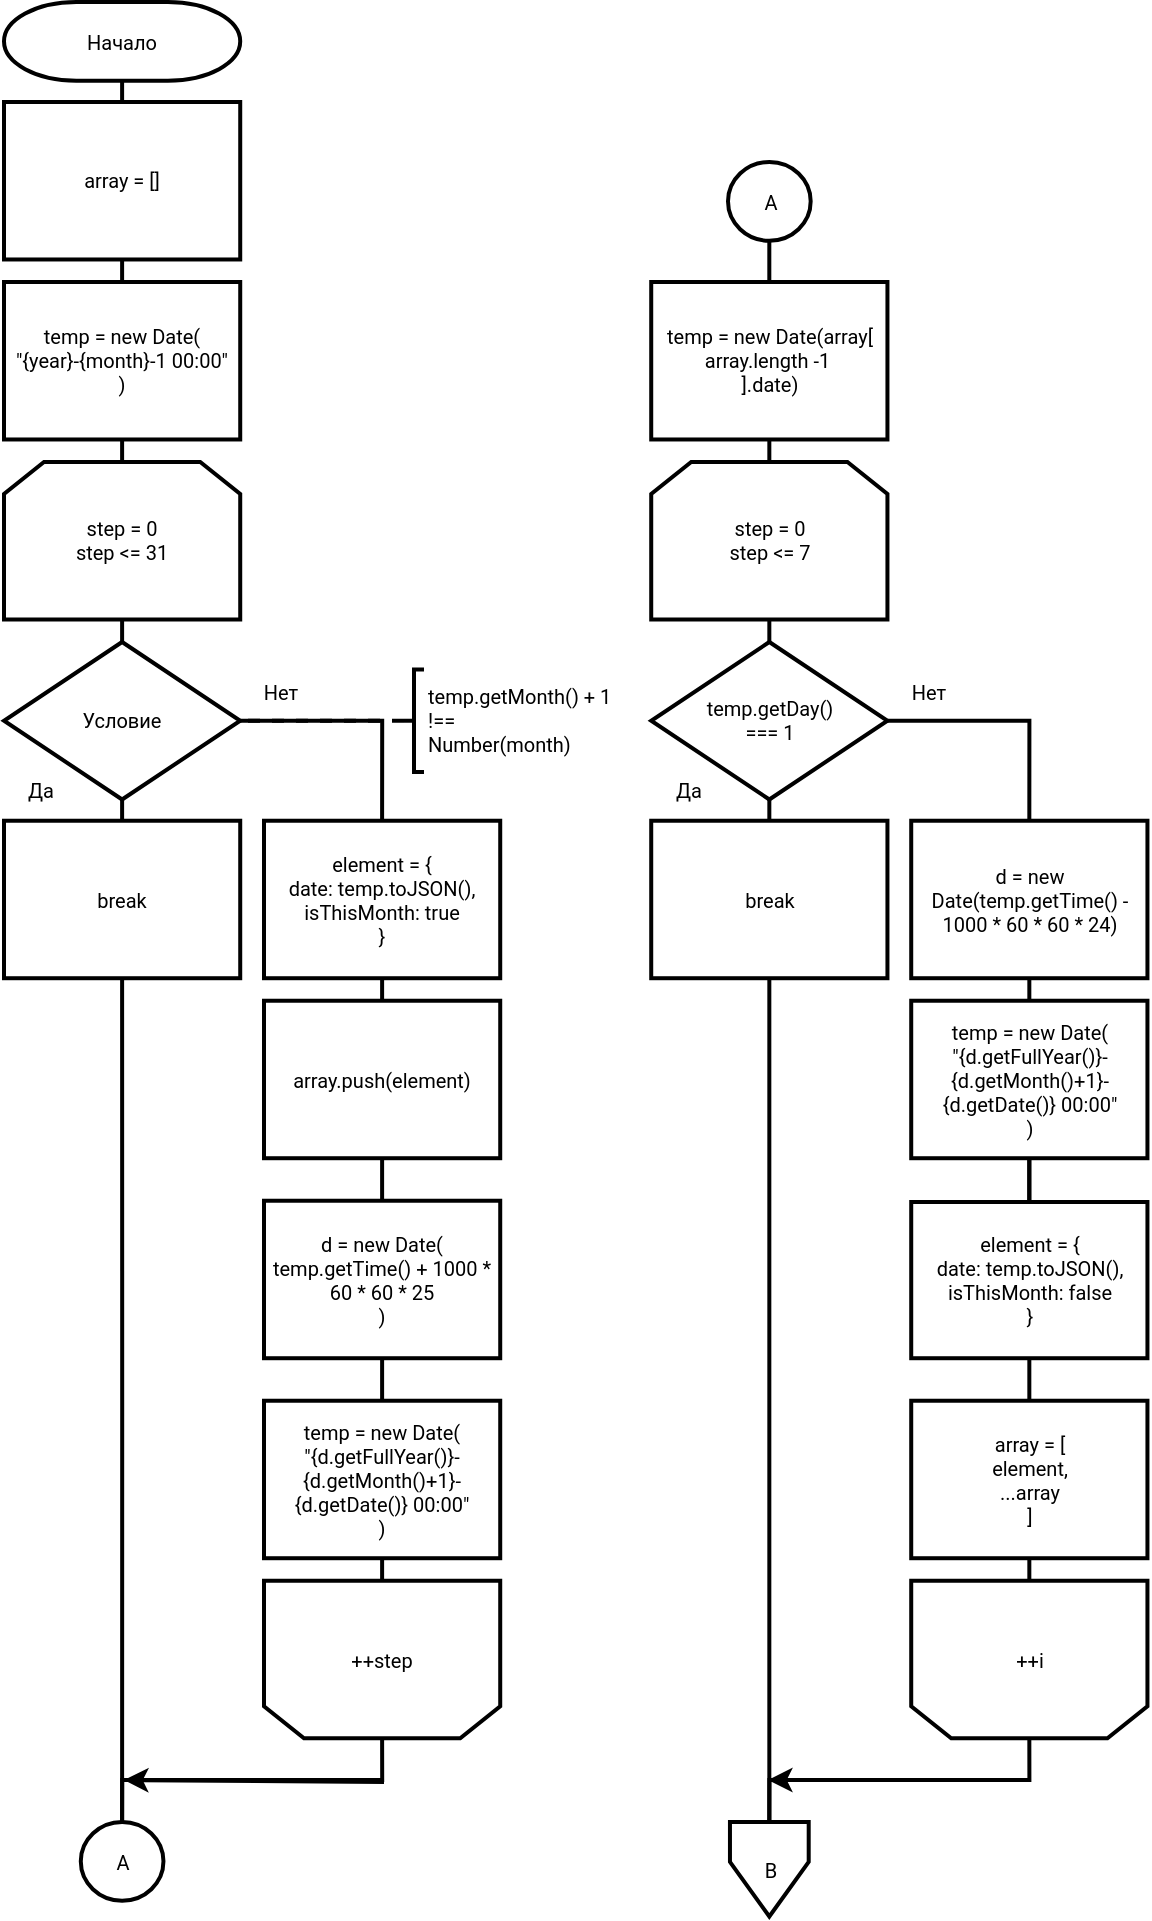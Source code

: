 <mxfile version="20.2.3" type="device" pages="2"><diagram id="m8sZ9OQDWwTUy2sR0aDt" name="Page-1"><mxGraphModel dx="813" dy="494" grid="1" gridSize="10" guides="1" tooltips="1" connect="1" arrows="1" fold="1" page="1" pageScale="1" pageWidth="827" pageHeight="1169" math="0" shadow="0"><root><mxCell id="0"/><mxCell id="1" parent="0"/><mxCell id="YxXYcG0FwMwoX2wsaNSq-13" style="edgeStyle=orthogonalEdgeStyle;rounded=0;orthogonalLoop=1;jettySize=auto;html=1;exitX=0.5;exitY=1;exitDx=0;exitDy=0;exitPerimeter=0;entryX=0.5;entryY=0;entryDx=0;entryDy=0;endArrow=none;endFill=0;strokeWidth=2;fontFamily=Roboto;fontSource=https%3A%2F%2Ffonts.googleapis.com%2Fcss%3Ffamily%3DRoboto;fontSize=10;" edge="1" parent="1" source="YxXYcG0FwMwoX2wsaNSq-1" target="YxXYcG0FwMwoX2wsaNSq-2"><mxGeometry relative="1" as="geometry"/></mxCell><mxCell id="YxXYcG0FwMwoX2wsaNSq-1" value="Начало" style="strokeWidth=2;html=1;shape=mxgraph.flowchart.terminator;whiteSpace=wrap;fontFamily=Roboto;fontSource=https%3A%2F%2Ffonts.googleapis.com%2Fcss%3Ffamily%3DRoboto;fontSize=10;" vertex="1" parent="1"><mxGeometry x="40" y="40" width="118.11" height="39.37" as="geometry"/></mxCell><mxCell id="YxXYcG0FwMwoX2wsaNSq-14" style="edgeStyle=orthogonalEdgeStyle;rounded=0;orthogonalLoop=1;jettySize=auto;html=1;exitX=0.5;exitY=1;exitDx=0;exitDy=0;entryX=0.5;entryY=0;entryDx=0;entryDy=0;endArrow=none;endFill=0;strokeWidth=2;fontFamily=Roboto;fontSource=https%3A%2F%2Ffonts.googleapis.com%2Fcss%3Ffamily%3DRoboto;fontSize=10;" edge="1" parent="1" source="YxXYcG0FwMwoX2wsaNSq-2" target="YxXYcG0FwMwoX2wsaNSq-3"><mxGeometry relative="1" as="geometry"/></mxCell><mxCell id="YxXYcG0FwMwoX2wsaNSq-2" value="array = []" style="rounded=0;whiteSpace=wrap;html=1;absoluteArcSize=1;arcSize=14;strokeWidth=2;fontFamily=Roboto;fontSource=https%3A%2F%2Ffonts.googleapis.com%2Fcss%3Ffamily%3DRoboto;fontSize=10;" vertex="1" parent="1"><mxGeometry x="40" y="90" width="118.11" height="78.74" as="geometry"/></mxCell><mxCell id="YxXYcG0FwMwoX2wsaNSq-15" style="edgeStyle=orthogonalEdgeStyle;rounded=0;orthogonalLoop=1;jettySize=auto;html=1;exitX=0.5;exitY=1;exitDx=0;exitDy=0;entryX=0.5;entryY=0;entryDx=0;entryDy=0;endArrow=none;endFill=0;strokeWidth=2;fontFamily=Roboto;fontSource=https%3A%2F%2Ffonts.googleapis.com%2Fcss%3Ffamily%3DRoboto;fontSize=10;" edge="1" parent="1" source="YxXYcG0FwMwoX2wsaNSq-3" target="YxXYcG0FwMwoX2wsaNSq-4"><mxGeometry relative="1" as="geometry"/></mxCell><mxCell id="YxXYcG0FwMwoX2wsaNSq-3" value="temp = new Date(&lt;br style=&quot;font-size: 10px;&quot;&gt;&quot;{year}-{month}-1 00:00&quot;&lt;br style=&quot;font-size: 10px;&quot;&gt;)" style="rounded=0;whiteSpace=wrap;html=1;absoluteArcSize=1;arcSize=14;strokeWidth=2;fontFamily=Roboto;fontSource=https%3A%2F%2Ffonts.googleapis.com%2Fcss%3Ffamily%3DRoboto;fontSize=10;" vertex="1" parent="1"><mxGeometry x="40" y="180" width="118.11" height="78.74" as="geometry"/></mxCell><mxCell id="YxXYcG0FwMwoX2wsaNSq-16" style="edgeStyle=orthogonalEdgeStyle;rounded=0;orthogonalLoop=1;jettySize=auto;html=1;exitX=0.5;exitY=1;exitDx=0;exitDy=0;entryX=0.5;entryY=0;entryDx=0;entryDy=0;entryPerimeter=0;endArrow=none;endFill=0;strokeWidth=2;fontFamily=Roboto;fontSource=https%3A%2F%2Ffonts.googleapis.com%2Fcss%3Ffamily%3DRoboto;fontSize=10;" edge="1" parent="1" source="YxXYcG0FwMwoX2wsaNSq-4" target="YxXYcG0FwMwoX2wsaNSq-6"><mxGeometry relative="1" as="geometry"/></mxCell><mxCell id="YxXYcG0FwMwoX2wsaNSq-4" value="step = 0&lt;br style=&quot;font-size: 10px;&quot;&gt;step &amp;lt;= 31" style="shape=loopLimit;whiteSpace=wrap;html=1;rounded=0;fontFamily=Roboto;fontSource=https%3A%2F%2Ffonts.googleapis.com%2Fcss%3Ffamily%3DRoboto;strokeWidth=2;fontSize=10;" vertex="1" parent="1"><mxGeometry x="40" y="270" width="118.11" height="78.74" as="geometry"/></mxCell><mxCell id="YxXYcG0FwMwoX2wsaNSq-31" style="edgeStyle=orthogonalEdgeStyle;rounded=0;orthogonalLoop=1;jettySize=auto;html=1;exitX=0.5;exitY=1;exitDx=0;exitDy=0;entryX=0.5;entryY=0;entryDx=0;entryDy=0;entryPerimeter=0;endArrow=none;endFill=0;strokeWidth=2;fontFamily=Roboto;fontSource=https%3A%2F%2Ffonts.googleapis.com%2Fcss%3Ffamily%3DRoboto;fontSize=10;" edge="1" parent="1" source="YxXYcG0FwMwoX2wsaNSq-5" target="YxXYcG0FwMwoX2wsaNSq-23"><mxGeometry relative="1" as="geometry"/></mxCell><mxCell id="YxXYcG0FwMwoX2wsaNSq-5" value="++step" style="shape=loopLimit;whiteSpace=wrap;html=1;rounded=0;fontFamily=Roboto;fontSource=https%3A%2F%2Ffonts.googleapis.com%2Fcss%3Ffamily%3DRoboto;strokeWidth=2;flipV=1;fontSize=10;" vertex="1" parent="1"><mxGeometry x="170" y="829.37" width="118.11" height="78.74" as="geometry"/></mxCell><mxCell id="YxXYcG0FwMwoX2wsaNSq-17" style="edgeStyle=orthogonalEdgeStyle;rounded=0;orthogonalLoop=1;jettySize=auto;html=1;exitX=0.5;exitY=1;exitDx=0;exitDy=0;exitPerimeter=0;entryX=0.5;entryY=0;entryDx=0;entryDy=0;endArrow=none;endFill=0;strokeWidth=2;fontFamily=Roboto;fontSource=https%3A%2F%2Ffonts.googleapis.com%2Fcss%3Ffamily%3DRoboto;fontSize=10;" edge="1" parent="1" source="YxXYcG0FwMwoX2wsaNSq-6" target="YxXYcG0FwMwoX2wsaNSq-8"><mxGeometry relative="1" as="geometry"/></mxCell><mxCell id="YxXYcG0FwMwoX2wsaNSq-28" style="edgeStyle=orthogonalEdgeStyle;rounded=0;orthogonalLoop=1;jettySize=auto;html=1;exitX=1;exitY=0.5;exitDx=0;exitDy=0;exitPerimeter=0;entryX=0.5;entryY=0;entryDx=0;entryDy=0;endArrow=none;endFill=0;strokeWidth=2;fontFamily=Roboto;fontSource=https%3A%2F%2Ffonts.googleapis.com%2Fcss%3Ffamily%3DRoboto;fontSize=10;" edge="1" parent="1" source="YxXYcG0FwMwoX2wsaNSq-6" target="YxXYcG0FwMwoX2wsaNSq-9"><mxGeometry relative="1" as="geometry"/></mxCell><mxCell id="YxXYcG0FwMwoX2wsaNSq-6" value="Условие" style="strokeWidth=2;html=1;shape=mxgraph.flowchart.decision;whiteSpace=wrap;fontFamily=Roboto;fontSource=https%3A%2F%2Ffonts.googleapis.com%2Fcss%3Ffamily%3DRoboto;fontSize=10;" vertex="1" parent="1"><mxGeometry x="40" y="360" width="118.11" height="78.74" as="geometry"/></mxCell><mxCell id="YxXYcG0FwMwoX2wsaNSq-32" style="edgeStyle=orthogonalEdgeStyle;rounded=0;orthogonalLoop=1;jettySize=auto;html=1;exitX=0;exitY=0.5;exitDx=0;exitDy=0;exitPerimeter=0;entryX=1;entryY=0.5;entryDx=0;entryDy=0;entryPerimeter=0;endArrow=none;endFill=0;strokeWidth=2;dashed=1;fontFamily=Roboto;fontSource=https%3A%2F%2Ffonts.googleapis.com%2Fcss%3Ffamily%3DRoboto;fontSize=10;" edge="1" parent="1" source="YxXYcG0FwMwoX2wsaNSq-7" target="YxXYcG0FwMwoX2wsaNSq-6"><mxGeometry relative="1" as="geometry"/></mxCell><mxCell id="YxXYcG0FwMwoX2wsaNSq-7" value="temp.getMonth() + 1&lt;br style=&quot;font-size: 10px;&quot;&gt;!==&lt;br style=&quot;font-size: 10px;&quot;&gt;Number(month)" style="strokeWidth=2;html=1;shape=mxgraph.flowchart.annotation_2;align=left;labelPosition=right;pointerEvents=1;fontFamily=Roboto;fontSource=https%3A%2F%2Ffonts.googleapis.com%2Fcss%3Ffamily%3DRoboto;fontSize=10;" vertex="1" parent="1"><mxGeometry x="240" y="373.74" width="10" height="51.26" as="geometry"/></mxCell><mxCell id="YxXYcG0FwMwoX2wsaNSq-29" style="edgeStyle=orthogonalEdgeStyle;rounded=0;orthogonalLoop=1;jettySize=auto;html=1;exitX=0.5;exitY=1;exitDx=0;exitDy=0;entryX=0.5;entryY=0;entryDx=0;entryDy=0;entryPerimeter=0;endArrow=none;endFill=0;strokeWidth=2;fontFamily=Roboto;fontSource=https%3A%2F%2Ffonts.googleapis.com%2Fcss%3Ffamily%3DRoboto;fontSize=10;" edge="1" parent="1" source="YxXYcG0FwMwoX2wsaNSq-8" target="YxXYcG0FwMwoX2wsaNSq-23"><mxGeometry relative="1" as="geometry"/></mxCell><mxCell id="YxXYcG0FwMwoX2wsaNSq-8" value="break" style="rounded=0;whiteSpace=wrap;html=1;absoluteArcSize=1;arcSize=14;strokeWidth=2;fontFamily=Roboto;fontSource=https%3A%2F%2Ffonts.googleapis.com%2Fcss%3Ffamily%3DRoboto;fontSize=10;" vertex="1" parent="1"><mxGeometry x="40" y="449.37" width="118.11" height="78.74" as="geometry"/></mxCell><mxCell id="YxXYcG0FwMwoX2wsaNSq-19" style="edgeStyle=orthogonalEdgeStyle;rounded=0;orthogonalLoop=1;jettySize=auto;html=1;exitX=0.5;exitY=1;exitDx=0;exitDy=0;entryX=0.5;entryY=0;entryDx=0;entryDy=0;endArrow=none;endFill=0;strokeWidth=2;fontFamily=Roboto;fontSource=https%3A%2F%2Ffonts.googleapis.com%2Fcss%3Ffamily%3DRoboto;fontSize=10;" edge="1" parent="1" source="YxXYcG0FwMwoX2wsaNSq-9" target="YxXYcG0FwMwoX2wsaNSq-10"><mxGeometry relative="1" as="geometry"/></mxCell><mxCell id="YxXYcG0FwMwoX2wsaNSq-9" value="element = {&lt;br style=&quot;font-size: 10px;&quot;&gt;date: temp.toJSON(),&lt;br style=&quot;font-size: 10px;&quot;&gt;isThisMonth: true&lt;br style=&quot;font-size: 10px;&quot;&gt;}" style="rounded=0;whiteSpace=wrap;html=1;absoluteArcSize=1;arcSize=14;strokeWidth=2;fontFamily=Roboto;fontSource=https%3A%2F%2Ffonts.googleapis.com%2Fcss%3Ffamily%3DRoboto;fontSize=10;" vertex="1" parent="1"><mxGeometry x="170" y="449.37" width="118.11" height="78.74" as="geometry"/></mxCell><mxCell id="YxXYcG0FwMwoX2wsaNSq-20" style="edgeStyle=orthogonalEdgeStyle;rounded=0;orthogonalLoop=1;jettySize=auto;html=1;exitX=0.5;exitY=1;exitDx=0;exitDy=0;entryX=0.5;entryY=0;entryDx=0;entryDy=0;endArrow=none;endFill=0;strokeWidth=2;fontFamily=Roboto;fontSource=https%3A%2F%2Ffonts.googleapis.com%2Fcss%3Ffamily%3DRoboto;fontSize=10;" edge="1" parent="1" source="YxXYcG0FwMwoX2wsaNSq-10" target="YxXYcG0FwMwoX2wsaNSq-11"><mxGeometry relative="1" as="geometry"/></mxCell><mxCell id="YxXYcG0FwMwoX2wsaNSq-10" value="array.push(element)" style="rounded=0;whiteSpace=wrap;html=1;absoluteArcSize=1;arcSize=14;strokeWidth=2;fontFamily=Roboto;fontSource=https%3A%2F%2Ffonts.googleapis.com%2Fcss%3Ffamily%3DRoboto;fontSize=10;" vertex="1" parent="1"><mxGeometry x="170" y="539.37" width="118.11" height="78.74" as="geometry"/></mxCell><mxCell id="YxXYcG0FwMwoX2wsaNSq-21" style="edgeStyle=orthogonalEdgeStyle;rounded=0;orthogonalLoop=1;jettySize=auto;html=1;exitX=0.5;exitY=1;exitDx=0;exitDy=0;entryX=0.5;entryY=0;entryDx=0;entryDy=0;endArrow=none;endFill=0;strokeWidth=2;fontFamily=Roboto;fontSource=https%3A%2F%2Ffonts.googleapis.com%2Fcss%3Ffamily%3DRoboto;fontSize=10;" edge="1" parent="1" source="YxXYcG0FwMwoX2wsaNSq-11" target="YxXYcG0FwMwoX2wsaNSq-12"><mxGeometry relative="1" as="geometry"/></mxCell><mxCell id="YxXYcG0FwMwoX2wsaNSq-11" value="d = new Date(&lt;br style=&quot;font-size: 10px;&quot;&gt;temp.getTime() + 1000 * 60 * 60 * 25&lt;br style=&quot;font-size: 10px;&quot;&gt;)" style="rounded=0;whiteSpace=wrap;html=1;absoluteArcSize=1;arcSize=14;strokeWidth=2;fontFamily=Roboto;fontSource=https%3A%2F%2Ffonts.googleapis.com%2Fcss%3Ffamily%3DRoboto;fontSize=10;" vertex="1" parent="1"><mxGeometry x="170" y="639.37" width="118.11" height="78.74" as="geometry"/></mxCell><mxCell id="YxXYcG0FwMwoX2wsaNSq-22" style="edgeStyle=orthogonalEdgeStyle;rounded=0;orthogonalLoop=1;jettySize=auto;html=1;exitX=0.5;exitY=1;exitDx=0;exitDy=0;entryX=0.5;entryY=0;entryDx=0;entryDy=0;endArrow=none;endFill=0;strokeWidth=2;fontFamily=Roboto;fontSource=https%3A%2F%2Ffonts.googleapis.com%2Fcss%3Ffamily%3DRoboto;fontSize=10;" edge="1" parent="1" source="YxXYcG0FwMwoX2wsaNSq-12" target="YxXYcG0FwMwoX2wsaNSq-5"><mxGeometry relative="1" as="geometry"/></mxCell><mxCell id="YxXYcG0FwMwoX2wsaNSq-12" value="temp = new Date(&lt;br style=&quot;font-size: 10px;&quot;&gt;&quot;{d.getFullYear()}-&lt;br style=&quot;font-size: 10px;&quot;&gt;{d.getMonth()+1}-&lt;br style=&quot;font-size: 10px;&quot;&gt;{d.getDate()} 00:00&quot;&lt;br style=&quot;font-size: 10px;&quot;&gt;)" style="rounded=0;whiteSpace=wrap;html=1;absoluteArcSize=1;arcSize=14;strokeWidth=2;fontFamily=Roboto;fontSource=https%3A%2F%2Ffonts.googleapis.com%2Fcss%3Ffamily%3DRoboto;fontSize=10;" vertex="1" parent="1"><mxGeometry x="170" y="739.37" width="118.11" height="78.74" as="geometry"/></mxCell><mxCell id="YxXYcG0FwMwoX2wsaNSq-23" value="А" style="verticalLabelPosition=middle;verticalAlign=middle;html=1;shape=mxgraph.flowchart.on-page_reference;fontFamily=Roboto;fontSource=https%3A%2F%2Ffonts.googleapis.com%2Fcss%3Ffamily%3DRoboto;strokeWidth=2;labelPosition=center;align=center;fontSize=10;" vertex="1" parent="1"><mxGeometry x="78.39" y="950" width="41.338" height="39.37" as="geometry"/></mxCell><mxCell id="YxXYcG0FwMwoX2wsaNSq-26" value="Да" style="text;html=1;align=center;verticalAlign=middle;resizable=0;points=[];autosize=1;strokeColor=none;fillColor=none;fontFamily=Roboto;fontSource=https%3A%2F%2Ffonts.googleapis.com%2Fcss%3Ffamily%3DRoboto;fontSize=10;" vertex="1" parent="1"><mxGeometry x="38.39" y="419.37" width="40" height="30" as="geometry"/></mxCell><mxCell id="YxXYcG0FwMwoX2wsaNSq-27" value="Нет" style="text;html=1;align=center;verticalAlign=middle;resizable=0;points=[];autosize=1;strokeColor=none;fillColor=none;fontFamily=Roboto;fontSource=https%3A%2F%2Ffonts.googleapis.com%2Fcss%3Ffamily%3DRoboto;fontSize=10;" vertex="1" parent="1"><mxGeometry x="158.11" y="370" width="40" height="30" as="geometry"/></mxCell><mxCell id="YxXYcG0FwMwoX2wsaNSq-58" style="edgeStyle=orthogonalEdgeStyle;rounded=0;orthogonalLoop=1;jettySize=auto;html=1;exitX=0.5;exitY=1;exitDx=0;exitDy=0;exitPerimeter=0;entryX=0.5;entryY=0;entryDx=0;entryDy=0;endArrow=none;endFill=0;strokeWidth=2;fontFamily=Roboto;fontSource=https%3A%2F%2Ffonts.googleapis.com%2Fcss%3Ffamily%3DRoboto;fontSize=10;" edge="1" parent="1" source="YxXYcG0FwMwoX2wsaNSq-33" target="YxXYcG0FwMwoX2wsaNSq-34"><mxGeometry relative="1" as="geometry"/></mxCell><mxCell id="YxXYcG0FwMwoX2wsaNSq-33" value="А" style="verticalLabelPosition=middle;verticalAlign=middle;html=1;shape=mxgraph.flowchart.on-page_reference;fontFamily=Roboto;fontSource=https%3A%2F%2Ffonts.googleapis.com%2Fcss%3Ffamily%3DRoboto;strokeWidth=2;labelPosition=center;align=center;fontSize=10;" vertex="1" parent="1"><mxGeometry x="402" y="120" width="41.338" height="39.37" as="geometry"/></mxCell><mxCell id="YxXYcG0FwMwoX2wsaNSq-59" style="edgeStyle=orthogonalEdgeStyle;rounded=0;orthogonalLoop=1;jettySize=auto;html=1;exitX=0.5;exitY=1;exitDx=0;exitDy=0;entryX=0.5;entryY=0;entryDx=0;entryDy=0;endArrow=none;endFill=0;strokeWidth=2;fontFamily=Roboto;fontSource=https%3A%2F%2Ffonts.googleapis.com%2Fcss%3Ffamily%3DRoboto;fontSize=10;" edge="1" parent="1" source="YxXYcG0FwMwoX2wsaNSq-34" target="YxXYcG0FwMwoX2wsaNSq-37"><mxGeometry relative="1" as="geometry"/></mxCell><mxCell id="YxXYcG0FwMwoX2wsaNSq-34" value="temp = new Date(array[&lt;br style=&quot;font-size: 10px;&quot;&gt;array.length -1&amp;nbsp;&lt;br style=&quot;font-size: 10px;&quot;&gt;].date)" style="rounded=0;whiteSpace=wrap;html=1;absoluteArcSize=1;arcSize=14;strokeWidth=2;fontFamily=Roboto;fontSource=https%3A%2F%2Ffonts.googleapis.com%2Fcss%3Ffamily%3DRoboto;fontSize=10;" vertex="1" parent="1"><mxGeometry x="363.61" y="180" width="118.11" height="78.74" as="geometry"/></mxCell><mxCell id="YxXYcG0FwMwoX2wsaNSq-36" style="edgeStyle=orthogonalEdgeStyle;rounded=0;orthogonalLoop=1;jettySize=auto;html=1;exitX=0.5;exitY=1;exitDx=0;exitDy=0;entryX=0.5;entryY=0;entryDx=0;entryDy=0;entryPerimeter=0;endArrow=none;endFill=0;strokeWidth=2;fontFamily=Roboto;fontSource=https%3A%2F%2Ffonts.googleapis.com%2Fcss%3Ffamily%3DRoboto;fontSize=10;" edge="1" parent="1" source="YxXYcG0FwMwoX2wsaNSq-37" target="YxXYcG0FwMwoX2wsaNSq-42"><mxGeometry relative="1" as="geometry"/></mxCell><mxCell id="YxXYcG0FwMwoX2wsaNSq-37" value="step = 0&lt;br style=&quot;font-size: 10px;&quot;&gt;step &amp;lt;= 7" style="shape=loopLimit;whiteSpace=wrap;html=1;rounded=0;fontFamily=Roboto;fontSource=https%3A%2F%2Ffonts.googleapis.com%2Fcss%3Ffamily%3DRoboto;strokeWidth=2;fontSize=10;" vertex="1" parent="1"><mxGeometry x="363.61" y="270" width="118.11" height="78.74" as="geometry"/></mxCell><mxCell id="YxXYcG0FwMwoX2wsaNSq-63" style="edgeStyle=orthogonalEdgeStyle;rounded=0;orthogonalLoop=1;jettySize=auto;html=1;exitX=0.5;exitY=1;exitDx=0;exitDy=0;entryX=0.5;entryY=0;entryDx=0;entryDy=0;endArrow=none;endFill=0;strokeWidth=2;fontFamily=Roboto;fontSource=https%3A%2F%2Ffonts.googleapis.com%2Fcss%3Ffamily%3DRoboto;fontSize=10;" edge="1" parent="1" source="YxXYcG0FwMwoX2wsaNSq-39" target="YxXYcG0FwMwoX2wsaNSq-61"><mxGeometry relative="1" as="geometry"/></mxCell><mxCell id="YxXYcG0FwMwoX2wsaNSq-39" value="++i" style="shape=loopLimit;whiteSpace=wrap;html=1;rounded=0;fontFamily=Roboto;fontSource=https%3A%2F%2Ffonts.googleapis.com%2Fcss%3Ffamily%3DRoboto;strokeWidth=2;flipV=1;fontSize=10;" vertex="1" parent="1"><mxGeometry x="493.61" y="829.37" width="118.11" height="78.74" as="geometry"/></mxCell><mxCell id="YxXYcG0FwMwoX2wsaNSq-40" style="edgeStyle=orthogonalEdgeStyle;rounded=0;orthogonalLoop=1;jettySize=auto;html=1;exitX=0.5;exitY=1;exitDx=0;exitDy=0;exitPerimeter=0;entryX=0.5;entryY=0;entryDx=0;entryDy=0;endArrow=none;endFill=0;strokeWidth=2;fontFamily=Roboto;fontSource=https%3A%2F%2Ffonts.googleapis.com%2Fcss%3Ffamily%3DRoboto;fontSize=10;" edge="1" parent="1" source="YxXYcG0FwMwoX2wsaNSq-42" target="YxXYcG0FwMwoX2wsaNSq-46"><mxGeometry relative="1" as="geometry"/></mxCell><mxCell id="YxXYcG0FwMwoX2wsaNSq-41" style="edgeStyle=orthogonalEdgeStyle;rounded=0;orthogonalLoop=1;jettySize=auto;html=1;exitX=1;exitY=0.5;exitDx=0;exitDy=0;exitPerimeter=0;entryX=0.5;entryY=0;entryDx=0;entryDy=0;endArrow=none;endFill=0;strokeWidth=2;fontFamily=Roboto;fontSource=https%3A%2F%2Ffonts.googleapis.com%2Fcss%3Ffamily%3DRoboto;fontSize=10;" edge="1" parent="1" source="YxXYcG0FwMwoX2wsaNSq-42" target="YxXYcG0FwMwoX2wsaNSq-48"><mxGeometry relative="1" as="geometry"/></mxCell><mxCell id="YxXYcG0FwMwoX2wsaNSq-42" value="temp.getDay()&lt;br style=&quot;font-size: 10px;&quot;&gt;=== 1" style="strokeWidth=2;html=1;shape=mxgraph.flowchart.decision;whiteSpace=wrap;fontFamily=Roboto;fontSource=https%3A%2F%2Ffonts.googleapis.com%2Fcss%3Ffamily%3DRoboto;fontSize=10;" vertex="1" parent="1"><mxGeometry x="363.61" y="360" width="118.11" height="78.74" as="geometry"/></mxCell><mxCell id="YxXYcG0FwMwoX2wsaNSq-64" style="edgeStyle=orthogonalEdgeStyle;rounded=0;orthogonalLoop=1;jettySize=auto;html=1;exitX=0.5;exitY=1;exitDx=0;exitDy=0;entryX=0.5;entryY=0;entryDx=0;entryDy=0;endArrow=none;endFill=0;strokeWidth=2;fontFamily=Roboto;fontSource=https%3A%2F%2Ffonts.googleapis.com%2Fcss%3Ffamily%3DRoboto;fontSize=10;" edge="1" parent="1" source="YxXYcG0FwMwoX2wsaNSq-46" target="YxXYcG0FwMwoX2wsaNSq-61"><mxGeometry relative="1" as="geometry"/></mxCell><mxCell id="YxXYcG0FwMwoX2wsaNSq-46" value="break" style="rounded=0;whiteSpace=wrap;html=1;absoluteArcSize=1;arcSize=14;strokeWidth=2;fontFamily=Roboto;fontSource=https%3A%2F%2Ffonts.googleapis.com%2Fcss%3Ffamily%3DRoboto;fontSize=10;" vertex="1" parent="1"><mxGeometry x="363.61" y="449.37" width="118.11" height="78.74" as="geometry"/></mxCell><mxCell id="YxXYcG0FwMwoX2wsaNSq-47" style="edgeStyle=orthogonalEdgeStyle;rounded=0;orthogonalLoop=1;jettySize=auto;html=1;exitX=0.5;exitY=1;exitDx=0;exitDy=0;entryX=0.5;entryY=0;entryDx=0;entryDy=0;endArrow=none;endFill=0;strokeWidth=2;fontFamily=Roboto;fontSource=https%3A%2F%2Ffonts.googleapis.com%2Fcss%3Ffamily%3DRoboto;fontSize=10;" edge="1" parent="1" source="YxXYcG0FwMwoX2wsaNSq-48" target="YxXYcG0FwMwoX2wsaNSq-50"><mxGeometry relative="1" as="geometry"/></mxCell><mxCell id="YxXYcG0FwMwoX2wsaNSq-48" value="d = new Date(temp.getTime() - 1000 * 60 * 60 * 24)" style="rounded=0;whiteSpace=wrap;html=1;absoluteArcSize=1;arcSize=14;strokeWidth=2;fontFamily=Roboto;fontSource=https%3A%2F%2Ffonts.googleapis.com%2Fcss%3Ffamily%3DRoboto;fontSize=10;" vertex="1" parent="1"><mxGeometry x="493.61" y="449.37" width="118.11" height="78.74" as="geometry"/></mxCell><mxCell id="YxXYcG0FwMwoX2wsaNSq-49" style="edgeStyle=orthogonalEdgeStyle;rounded=0;orthogonalLoop=1;jettySize=auto;html=1;exitX=0.5;exitY=1;exitDx=0;exitDy=0;entryX=0.5;entryY=0;entryDx=0;entryDy=0;endArrow=none;endFill=0;strokeWidth=2;fontFamily=Roboto;fontSource=https%3A%2F%2Ffonts.googleapis.com%2Fcss%3Ffamily%3DRoboto;fontSize=10;" edge="1" parent="1" source="YxXYcG0FwMwoX2wsaNSq-50" target="YxXYcG0FwMwoX2wsaNSq-52"><mxGeometry relative="1" as="geometry"/></mxCell><mxCell id="YxXYcG0FwMwoX2wsaNSq-60" value="" style="edgeStyle=orthogonalEdgeStyle;rounded=0;orthogonalLoop=1;jettySize=auto;html=1;endArrow=none;endFill=0;strokeWidth=2;fontFamily=Roboto;fontSource=https%3A%2F%2Ffonts.googleapis.com%2Fcss%3Ffamily%3DRoboto;fontSize=10;" edge="1" parent="1" source="YxXYcG0FwMwoX2wsaNSq-50" target="YxXYcG0FwMwoX2wsaNSq-52"><mxGeometry relative="1" as="geometry"/></mxCell><mxCell id="YxXYcG0FwMwoX2wsaNSq-50" value="temp = new Date(&lt;br style=&quot;font-size: 10px;&quot;&gt;&quot;{d.getFullYear()}-&lt;br style=&quot;font-size: 10px;&quot;&gt;{d.getMonth()+1}-&lt;br style=&quot;font-size: 10px;&quot;&gt;{d.getDate()} 00:00&quot;&lt;br style=&quot;font-size: 10px;&quot;&gt;)" style="rounded=0;whiteSpace=wrap;html=1;absoluteArcSize=1;arcSize=14;strokeWidth=2;fontFamily=Roboto;fontSource=https%3A%2F%2Ffonts.googleapis.com%2Fcss%3Ffamily%3DRoboto;fontSize=10;" vertex="1" parent="1"><mxGeometry x="493.61" y="539.37" width="118.11" height="78.74" as="geometry"/></mxCell><mxCell id="YxXYcG0FwMwoX2wsaNSq-51" style="edgeStyle=orthogonalEdgeStyle;rounded=0;orthogonalLoop=1;jettySize=auto;html=1;exitX=0.5;exitY=1;exitDx=0;exitDy=0;entryX=0.5;entryY=0;entryDx=0;entryDy=0;endArrow=none;endFill=0;strokeWidth=2;fontFamily=Roboto;fontSource=https%3A%2F%2Ffonts.googleapis.com%2Fcss%3Ffamily%3DRoboto;fontSize=10;" edge="1" parent="1" source="YxXYcG0FwMwoX2wsaNSq-52" target="YxXYcG0FwMwoX2wsaNSq-54"><mxGeometry relative="1" as="geometry"/></mxCell><mxCell id="YxXYcG0FwMwoX2wsaNSq-52" value="element = {&lt;br style=&quot;font-size: 10px;&quot;&gt;date: temp.toJSON(),&lt;br style=&quot;font-size: 10px;&quot;&gt;isThisMonth: false&lt;br style=&quot;font-size: 10px;&quot;&gt;}" style="rounded=0;whiteSpace=wrap;html=1;absoluteArcSize=1;arcSize=14;strokeWidth=2;fontFamily=Roboto;fontSource=https%3A%2F%2Ffonts.googleapis.com%2Fcss%3Ffamily%3DRoboto;fontSize=10;" vertex="1" parent="1"><mxGeometry x="493.61" y="640" width="118.11" height="78.11" as="geometry"/></mxCell><mxCell id="YxXYcG0FwMwoX2wsaNSq-53" style="edgeStyle=orthogonalEdgeStyle;rounded=0;orthogonalLoop=1;jettySize=auto;html=1;exitX=0.5;exitY=1;exitDx=0;exitDy=0;entryX=0.5;entryY=0;entryDx=0;entryDy=0;endArrow=none;endFill=0;strokeWidth=2;fontFamily=Roboto;fontSource=https%3A%2F%2Ffonts.googleapis.com%2Fcss%3Ffamily%3DRoboto;fontSize=10;" edge="1" parent="1" source="YxXYcG0FwMwoX2wsaNSq-54" target="YxXYcG0FwMwoX2wsaNSq-39"><mxGeometry relative="1" as="geometry"/></mxCell><mxCell id="YxXYcG0FwMwoX2wsaNSq-54" value="array = [&lt;br style=&quot;font-size: 10px;&quot;&gt;element,&lt;br style=&quot;font-size: 10px;&quot;&gt;...array&lt;br style=&quot;font-size: 10px;&quot;&gt;]" style="rounded=0;whiteSpace=wrap;html=1;absoluteArcSize=1;arcSize=14;strokeWidth=2;fontFamily=Roboto;fontSource=https%3A%2F%2Ffonts.googleapis.com%2Fcss%3Ffamily%3DRoboto;fontSize=10;" vertex="1" parent="1"><mxGeometry x="493.61" y="739.37" width="118.11" height="78.74" as="geometry"/></mxCell><mxCell id="YxXYcG0FwMwoX2wsaNSq-56" value="Да" style="text;html=1;align=center;verticalAlign=middle;resizable=0;points=[];autosize=1;strokeColor=none;fillColor=none;fontFamily=Roboto;fontSource=https%3A%2F%2Ffonts.googleapis.com%2Fcss%3Ffamily%3DRoboto;fontSize=10;" vertex="1" parent="1"><mxGeometry x="362" y="419.37" width="40" height="30" as="geometry"/></mxCell><mxCell id="YxXYcG0FwMwoX2wsaNSq-57" value="Нет" style="text;html=1;align=center;verticalAlign=middle;resizable=0;points=[];autosize=1;strokeColor=none;fillColor=none;fontFamily=Roboto;fontSource=https%3A%2F%2Ffonts.googleapis.com%2Fcss%3Ffamily%3DRoboto;fontSize=10;" vertex="1" parent="1"><mxGeometry x="481.72" y="370" width="40" height="30" as="geometry"/></mxCell><mxCell id="YxXYcG0FwMwoX2wsaNSq-61" value="B" style="verticalLabelPosition=middle;verticalAlign=middle;html=1;shape=offPageConnector;rounded=0;size=0.577;fontFamily=Roboto;fontSource=https%3A%2F%2Ffonts.googleapis.com%2Fcss%3Ffamily%3DRoboto;strokeWidth=2;labelPosition=center;align=center;fontSize=10;" vertex="1" parent="1"><mxGeometry x="402.98" y="950" width="39.37" height="47.244" as="geometry"/></mxCell><mxCell id="bDGdDKZacmnKuFck9REs-1" value="" style="endArrow=classic;html=1;rounded=0;fontFamily=Roboto;fontSource=https%3A%2F%2Ffonts.googleapis.com%2Fcss%3Ffamily%3DRoboto;fontSize=10;strokeWidth=2;" edge="1" parent="1"><mxGeometry width="50" height="50" relative="1" as="geometry"><mxPoint x="230" y="930" as="sourcePoint"/><mxPoint x="100" y="929" as="targetPoint"/></mxGeometry></mxCell><mxCell id="bDGdDKZacmnKuFck9REs-2" value="" style="endArrow=classic;html=1;rounded=0;fontFamily=Roboto;fontSource=https%3A%2F%2Ffonts.googleapis.com%2Fcss%3Ffamily%3DRoboto;fontSize=10;strokeWidth=2;" edge="1" parent="1"><mxGeometry width="50" height="50" relative="1" as="geometry"><mxPoint x="552" y="929" as="sourcePoint"/><mxPoint x="422" y="929" as="targetPoint"/></mxGeometry></mxCell></root></mxGraphModel></diagram><diagram id="UImBeTGBYpjY6yzNz3pl" name="Page-2"><mxGraphModel dx="981" dy="597" grid="1" gridSize="10" guides="1" tooltips="1" connect="1" arrows="1" fold="1" page="1" pageScale="1" pageWidth="827" pageHeight="1169" math="0" shadow="0"><root><mxCell id="0"/><mxCell id="1" parent="0"/><mxCell id="uYDOtC_LTqI09dd4l2F5-3" style="edgeStyle=orthogonalEdgeStyle;rounded=0;orthogonalLoop=1;jettySize=auto;html=1;exitX=0.5;exitY=1;exitDx=0;exitDy=0;entryX=0.5;entryY=0;entryDx=0;entryDy=0;endArrow=none;endFill=0;strokeWidth=2;fontFamily=Roboto;fontSource=https%3A%2F%2Ffonts.googleapis.com%2Fcss%3Ffamily%3DRoboto;fontSize=10;" edge="1" parent="1" source="uYDOtC_LTqI09dd4l2F5-4" target="uYDOtC_LTqI09dd4l2F5-6"><mxGeometry relative="1" as="geometry"/></mxCell><mxCell id="uYDOtC_LTqI09dd4l2F5-4" value="temp = new Date(array[&lt;br style=&quot;font-size: 10px;&quot;&gt;array.length -1&amp;nbsp;&lt;br style=&quot;font-size: 10px;&quot;&gt;].date)" style="rounded=0;whiteSpace=wrap;html=1;absoluteArcSize=1;arcSize=14;strokeWidth=2;fontFamily=Roboto;fontSource=https%3A%2F%2Ffonts.googleapis.com%2Fcss%3Ffamily%3DRoboto;fontSize=10;" vertex="1" parent="1"><mxGeometry x="41.61" y="100" width="118.11" height="78.74" as="geometry"/></mxCell><mxCell id="uYDOtC_LTqI09dd4l2F5-5" style="edgeStyle=orthogonalEdgeStyle;rounded=0;orthogonalLoop=1;jettySize=auto;html=1;exitX=0.5;exitY=1;exitDx=0;exitDy=0;entryX=0.5;entryY=0;entryDx=0;entryDy=0;entryPerimeter=0;endArrow=none;endFill=0;strokeWidth=2;fontFamily=Roboto;fontSource=https%3A%2F%2Ffonts.googleapis.com%2Fcss%3Ffamily%3DRoboto;fontSize=10;" edge="1" parent="1" source="uYDOtC_LTqI09dd4l2F5-6" target="uYDOtC_LTqI09dd4l2F5-11"><mxGeometry relative="1" as="geometry"/></mxCell><mxCell id="uYDOtC_LTqI09dd4l2F5-6" value="step = 0&lt;br style=&quot;font-size: 10px;&quot;&gt;step &amp;lt;= 14" style="shape=loopLimit;whiteSpace=wrap;html=1;rounded=0;fontFamily=Roboto;fontSource=https%3A%2F%2Ffonts.googleapis.com%2Fcss%3Ffamily%3DRoboto;strokeWidth=2;fontSize=10;" vertex="1" parent="1"><mxGeometry x="41.61" y="190" width="118.11" height="78.74" as="geometry"/></mxCell><mxCell id="fW33MT8OzYqvpkIOOWuS-5" style="edgeStyle=orthogonalEdgeStyle;rounded=0;orthogonalLoop=1;jettySize=auto;html=1;exitX=0.5;exitY=1;exitDx=0;exitDy=0;entryX=0.5;entryY=0;entryDx=0;entryDy=0;entryPerimeter=0;fontFamily=Roboto;fontSource=https%3A%2F%2Ffonts.googleapis.com%2Fcss%3Ffamily%3DRoboto;fontSize=10;endArrow=none;endFill=0;strokeWidth=2;" edge="1" parent="1" source="uYDOtC_LTqI09dd4l2F5-8" target="fW33MT8OzYqvpkIOOWuS-1"><mxGeometry relative="1" as="geometry"/></mxCell><mxCell id="uYDOtC_LTqI09dd4l2F5-8" value="++i" style="shape=loopLimit;whiteSpace=wrap;html=1;rounded=0;fontFamily=Roboto;fontSource=https%3A%2F%2Ffonts.googleapis.com%2Fcss%3Ffamily%3DRoboto;strokeWidth=2;flipV=1;fontSize=10;" vertex="1" parent="1"><mxGeometry x="171.61" y="749.37" width="118.11" height="78.74" as="geometry"/></mxCell><mxCell id="uYDOtC_LTqI09dd4l2F5-9" style="edgeStyle=orthogonalEdgeStyle;rounded=0;orthogonalLoop=1;jettySize=auto;html=1;exitX=0.5;exitY=1;exitDx=0;exitDy=0;exitPerimeter=0;entryX=0.5;entryY=0;entryDx=0;entryDy=0;endArrow=none;endFill=0;strokeWidth=2;fontFamily=Roboto;fontSource=https%3A%2F%2Ffonts.googleapis.com%2Fcss%3Ffamily%3DRoboto;fontSize=10;" edge="1" parent="1" source="uYDOtC_LTqI09dd4l2F5-11" target="uYDOtC_LTqI09dd4l2F5-13"><mxGeometry relative="1" as="geometry"/></mxCell><mxCell id="uYDOtC_LTqI09dd4l2F5-10" style="edgeStyle=orthogonalEdgeStyle;rounded=0;orthogonalLoop=1;jettySize=auto;html=1;exitX=1;exitY=0.5;exitDx=0;exitDy=0;exitPerimeter=0;entryX=0.5;entryY=0;entryDx=0;entryDy=0;endArrow=none;endFill=0;strokeWidth=2;fontFamily=Roboto;fontSource=https%3A%2F%2Ffonts.googleapis.com%2Fcss%3Ffamily%3DRoboto;fontSize=10;" edge="1" parent="1" source="uYDOtC_LTqI09dd4l2F5-11" target="uYDOtC_LTqI09dd4l2F5-15"><mxGeometry relative="1" as="geometry"/></mxCell><mxCell id="uYDOtC_LTqI09dd4l2F5-11" value="Условие" style="strokeWidth=2;html=1;shape=mxgraph.flowchart.decision;whiteSpace=wrap;fontFamily=Roboto;fontSource=https%3A%2F%2Ffonts.googleapis.com%2Fcss%3Ffamily%3DRoboto;fontSize=10;" vertex="1" parent="1"><mxGeometry x="41.61" y="280" width="118.11" height="78.74" as="geometry"/></mxCell><mxCell id="fW33MT8OzYqvpkIOOWuS-6" style="edgeStyle=orthogonalEdgeStyle;rounded=0;orthogonalLoop=1;jettySize=auto;html=1;exitX=0.5;exitY=1;exitDx=0;exitDy=0;entryX=0.5;entryY=0;entryDx=0;entryDy=0;entryPerimeter=0;fontFamily=Roboto;fontSource=https%3A%2F%2Ffonts.googleapis.com%2Fcss%3Ffamily%3DRoboto;fontSize=10;endArrow=none;endFill=0;strokeWidth=2;" edge="1" parent="1" source="uYDOtC_LTqI09dd4l2F5-13" target="fW33MT8OzYqvpkIOOWuS-1"><mxGeometry relative="1" as="geometry"/></mxCell><mxCell id="uYDOtC_LTqI09dd4l2F5-13" value="break" style="rounded=0;whiteSpace=wrap;html=1;absoluteArcSize=1;arcSize=14;strokeWidth=2;fontFamily=Roboto;fontSource=https%3A%2F%2Ffonts.googleapis.com%2Fcss%3Ffamily%3DRoboto;fontSize=10;" vertex="1" parent="1"><mxGeometry x="41.61" y="369.37" width="118.11" height="78.74" as="geometry"/></mxCell><mxCell id="uYDOtC_LTqI09dd4l2F5-14" style="edgeStyle=orthogonalEdgeStyle;rounded=0;orthogonalLoop=1;jettySize=auto;html=1;exitX=0.5;exitY=1;exitDx=0;exitDy=0;entryX=0.5;entryY=0;entryDx=0;entryDy=0;endArrow=none;endFill=0;strokeWidth=2;fontFamily=Roboto;fontSource=https%3A%2F%2Ffonts.googleapis.com%2Fcss%3Ffamily%3DRoboto;fontSize=10;" edge="1" parent="1" source="uYDOtC_LTqI09dd4l2F5-15" target="uYDOtC_LTqI09dd4l2F5-18"><mxGeometry relative="1" as="geometry"/></mxCell><mxCell id="uYDOtC_LTqI09dd4l2F5-15" value="d = new Date(temp.getTime() + 1000 * 60 * 60 * 25)" style="rounded=0;whiteSpace=wrap;html=1;absoluteArcSize=1;arcSize=14;strokeWidth=2;fontFamily=Roboto;fontSource=https%3A%2F%2Ffonts.googleapis.com%2Fcss%3Ffamily%3DRoboto;fontSize=10;" vertex="1" parent="1"><mxGeometry x="171.61" y="369.37" width="118.11" height="78.74" as="geometry"/></mxCell><mxCell id="uYDOtC_LTqI09dd4l2F5-16" style="edgeStyle=orthogonalEdgeStyle;rounded=0;orthogonalLoop=1;jettySize=auto;html=1;exitX=0.5;exitY=1;exitDx=0;exitDy=0;entryX=0.5;entryY=0;entryDx=0;entryDy=0;endArrow=none;endFill=0;strokeWidth=2;fontFamily=Roboto;fontSource=https%3A%2F%2Ffonts.googleapis.com%2Fcss%3Ffamily%3DRoboto;fontSize=10;" edge="1" parent="1" source="uYDOtC_LTqI09dd4l2F5-18" target="uYDOtC_LTqI09dd4l2F5-20"><mxGeometry relative="1" as="geometry"/></mxCell><mxCell id="uYDOtC_LTqI09dd4l2F5-17" value="" style="edgeStyle=orthogonalEdgeStyle;rounded=0;orthogonalLoop=1;jettySize=auto;html=1;endArrow=none;endFill=0;strokeWidth=2;fontFamily=Roboto;fontSource=https%3A%2F%2Ffonts.googleapis.com%2Fcss%3Ffamily%3DRoboto;fontSize=10;" edge="1" parent="1" source="uYDOtC_LTqI09dd4l2F5-18" target="uYDOtC_LTqI09dd4l2F5-20"><mxGeometry relative="1" as="geometry"/></mxCell><mxCell id="uYDOtC_LTqI09dd4l2F5-18" value="temp = new Date(&lt;br style=&quot;font-size: 10px;&quot;&gt;&quot;{d.getFullYear()}-&lt;br style=&quot;font-size: 10px;&quot;&gt;{d.getMonth()+1}-&lt;br style=&quot;font-size: 10px;&quot;&gt;{d.getDate()} 00:00&quot;&lt;br style=&quot;font-size: 10px;&quot;&gt;)" style="rounded=0;whiteSpace=wrap;html=1;absoluteArcSize=1;arcSize=14;strokeWidth=2;fontFamily=Roboto;fontSource=https%3A%2F%2Ffonts.googleapis.com%2Fcss%3Ffamily%3DRoboto;fontSize=10;" vertex="1" parent="1"><mxGeometry x="171.61" y="459.37" width="118.11" height="78.74" as="geometry"/></mxCell><mxCell id="uYDOtC_LTqI09dd4l2F5-19" style="edgeStyle=orthogonalEdgeStyle;rounded=0;orthogonalLoop=1;jettySize=auto;html=1;exitX=0.5;exitY=1;exitDx=0;exitDy=0;entryX=0.5;entryY=0;entryDx=0;entryDy=0;endArrow=none;endFill=0;strokeWidth=2;fontFamily=Roboto;fontSource=https%3A%2F%2Ffonts.googleapis.com%2Fcss%3Ffamily%3DRoboto;fontSize=10;" edge="1" parent="1" source="uYDOtC_LTqI09dd4l2F5-20" target="uYDOtC_LTqI09dd4l2F5-22"><mxGeometry relative="1" as="geometry"/></mxCell><mxCell id="uYDOtC_LTqI09dd4l2F5-20" value="element = {&lt;br style=&quot;font-size: 10px;&quot;&gt;date: temp.toJSON(),&lt;br style=&quot;font-size: 10px;&quot;&gt;isThisMonth: false&lt;br style=&quot;font-size: 10px;&quot;&gt;}" style="rounded=0;whiteSpace=wrap;html=1;absoluteArcSize=1;arcSize=14;strokeWidth=2;fontFamily=Roboto;fontSource=https%3A%2F%2Ffonts.googleapis.com%2Fcss%3Ffamily%3DRoboto;fontSize=10;" vertex="1" parent="1"><mxGeometry x="171.61" y="560" width="118.11" height="78.11" as="geometry"/></mxCell><mxCell id="uYDOtC_LTqI09dd4l2F5-21" style="edgeStyle=orthogonalEdgeStyle;rounded=0;orthogonalLoop=1;jettySize=auto;html=1;exitX=0.5;exitY=1;exitDx=0;exitDy=0;entryX=0.5;entryY=0;entryDx=0;entryDy=0;endArrow=none;endFill=0;strokeWidth=2;fontFamily=Roboto;fontSource=https%3A%2F%2Ffonts.googleapis.com%2Fcss%3Ffamily%3DRoboto;fontSize=10;" edge="1" parent="1" source="uYDOtC_LTqI09dd4l2F5-22" target="uYDOtC_LTqI09dd4l2F5-8"><mxGeometry relative="1" as="geometry"/></mxCell><mxCell id="uYDOtC_LTqI09dd4l2F5-22" value="array.push(element)" style="rounded=0;whiteSpace=wrap;html=1;absoluteArcSize=1;arcSize=14;strokeWidth=2;fontFamily=Roboto;fontSource=https%3A%2F%2Ffonts.googleapis.com%2Fcss%3Ffamily%3DRoboto;fontSize=10;" vertex="1" parent="1"><mxGeometry x="171.61" y="659.37" width="118.11" height="78.74" as="geometry"/></mxCell><mxCell id="uYDOtC_LTqI09dd4l2F5-23" value="Да" style="text;html=1;align=center;verticalAlign=middle;resizable=0;points=[];autosize=1;strokeColor=none;fillColor=none;fontFamily=Roboto;fontSource=https%3A%2F%2Ffonts.googleapis.com%2Fcss%3Ffamily%3DRoboto;fontSize=10;" vertex="1" parent="1"><mxGeometry x="40" y="339.37" width="40" height="30" as="geometry"/></mxCell><mxCell id="uYDOtC_LTqI09dd4l2F5-24" value="Нет" style="text;html=1;align=center;verticalAlign=middle;resizable=0;points=[];autosize=1;strokeColor=none;fillColor=none;fontFamily=Roboto;fontSource=https%3A%2F%2Ffonts.googleapis.com%2Fcss%3Ffamily%3DRoboto;fontSize=10;" vertex="1" parent="1"><mxGeometry x="159.72" y="290" width="40" height="30" as="geometry"/></mxCell><mxCell id="uYDOtC_LTqI09dd4l2F5-27" style="edgeStyle=orthogonalEdgeStyle;rounded=0;orthogonalLoop=1;jettySize=auto;html=1;exitX=0.5;exitY=1;exitDx=0;exitDy=0;entryX=0.5;entryY=0;entryDx=0;entryDy=0;endArrow=none;endFill=0;strokeWidth=2;fontFamily=Roboto;fontSource=https%3A%2F%2Ffonts.googleapis.com%2Fcss%3Ffamily%3DRoboto;fontSize=10;" edge="1" parent="1" source="uYDOtC_LTqI09dd4l2F5-26" target="uYDOtC_LTqI09dd4l2F5-4"><mxGeometry relative="1" as="geometry"/></mxCell><mxCell id="uYDOtC_LTqI09dd4l2F5-26" value="B" style="verticalLabelPosition=middle;verticalAlign=middle;html=1;shape=offPageConnector;rounded=0;size=0.577;fontFamily=Roboto;fontSource=https%3A%2F%2Ffonts.googleapis.com%2Fcss%3Ffamily%3DRoboto;strokeWidth=2;labelPosition=center;align=center;fontSize=10;" vertex="1" parent="1"><mxGeometry x="80.98" y="40" width="39.37" height="47.244" as="geometry"/></mxCell><mxCell id="uYDOtC_LTqI09dd4l2F5-29" style="edgeStyle=orthogonalEdgeStyle;rounded=0;orthogonalLoop=1;jettySize=auto;html=1;exitX=0;exitY=0.5;exitDx=0;exitDy=0;exitPerimeter=0;entryX=1;entryY=0.5;entryDx=0;entryDy=0;entryPerimeter=0;endArrow=none;endFill=0;strokeWidth=2;dashed=1;fontFamily=Roboto;fontSource=https%3A%2F%2Ffonts.googleapis.com%2Fcss%3Ffamily%3DRoboto;fontSize=10;" edge="1" parent="1" source="uYDOtC_LTqI09dd4l2F5-28" target="uYDOtC_LTqI09dd4l2F5-11"><mxGeometry relative="1" as="geometry"/></mxCell><mxCell id="uYDOtC_LTqI09dd4l2F5-28" value="temp.getDay() === 0&lt;br style=&quot;font-size: 10px;&quot;&gt;&amp;amp;&amp;amp;&lt;br style=&quot;font-size: 10px;&quot;&gt;array.length &amp;gt;= 42)" style="strokeWidth=2;html=1;shape=mxgraph.flowchart.annotation_2;align=left;labelPosition=right;pointerEvents=1;fontFamily=Roboto;fontSource=https%3A%2F%2Ffonts.googleapis.com%2Fcss%3Ffamily%3DRoboto;fontSize=10;" vertex="1" parent="1"><mxGeometry x="289.72" y="291.87" width="10" height="55" as="geometry"/></mxCell><mxCell id="fW33MT8OzYqvpkIOOWuS-1" value="C" style="verticalLabelPosition=middle;verticalAlign=middle;html=1;shape=mxgraph.flowchart.on-page_reference;fontFamily=Roboto;fontSource=https%3A%2F%2Ffonts.googleapis.com%2Fcss%3Ffamily%3DRoboto;strokeWidth=2;labelPosition=center;align=center;fontSize=10;" vertex="1" parent="1"><mxGeometry x="80" y="870" width="41.338" height="39.37" as="geometry"/></mxCell><mxCell id="fW33MT8OzYqvpkIOOWuS-11" style="edgeStyle=orthogonalEdgeStyle;rounded=0;orthogonalLoop=1;jettySize=auto;html=1;exitX=0.5;exitY=1;exitDx=0;exitDy=0;exitPerimeter=0;entryX=0.5;entryY=0;entryDx=0;entryDy=0;fontFamily=Roboto;fontSource=https%3A%2F%2Ffonts.googleapis.com%2Fcss%3Ffamily%3DRoboto;fontSize=10;endArrow=none;endFill=0;strokeWidth=2;" edge="1" parent="1" source="fW33MT8OzYqvpkIOOWuS-7" target="fW33MT8OzYqvpkIOOWuS-8"><mxGeometry relative="1" as="geometry"/></mxCell><mxCell id="fW33MT8OzYqvpkIOOWuS-7" value="C" style="verticalLabelPosition=middle;verticalAlign=middle;html=1;shape=mxgraph.flowchart.on-page_reference;fontFamily=Roboto;fontSource=https%3A%2F%2Ffonts.googleapis.com%2Fcss%3Ffamily%3DRoboto;strokeWidth=2;labelPosition=center;align=center;fontSize=10;" vertex="1" parent="1"><mxGeometry x="248" y="40" width="41.338" height="39.37" as="geometry"/></mxCell><mxCell id="fW33MT8OzYqvpkIOOWuS-10" style="edgeStyle=orthogonalEdgeStyle;rounded=0;orthogonalLoop=1;jettySize=auto;html=1;exitX=0.5;exitY=1;exitDx=0;exitDy=0;entryX=0.5;entryY=0;entryDx=0;entryDy=0;entryPerimeter=0;fontFamily=Roboto;fontSource=https%3A%2F%2Ffonts.googleapis.com%2Fcss%3Ffamily%3DRoboto;fontSize=10;endArrow=none;endFill=0;strokeWidth=2;" edge="1" parent="1" source="fW33MT8OzYqvpkIOOWuS-8" target="fW33MT8OzYqvpkIOOWuS-9"><mxGeometry relative="1" as="geometry"/></mxCell><mxCell id="fW33MT8OzYqvpkIOOWuS-8" value="return array" style="rounded=0;whiteSpace=wrap;html=1;absoluteArcSize=1;arcSize=14;strokeWidth=2;fontFamily=Roboto;fontSource=https%3A%2F%2Ffonts.googleapis.com%2Fcss%3Ffamily%3DRoboto;fontSize=10;" vertex="1" parent="1"><mxGeometry x="210" y="87" width="118.11" height="78.74" as="geometry"/></mxCell><mxCell id="fW33MT8OzYqvpkIOOWuS-9" value="Конец" style="strokeWidth=2;html=1;shape=mxgraph.flowchart.terminator;whiteSpace=wrap;fontFamily=Roboto;fontSource=https%3A%2F%2Ffonts.googleapis.com%2Fcss%3Ffamily%3DRoboto;fontSize=10;" vertex="1" parent="1"><mxGeometry x="210" y="180" width="118.11" height="39.37" as="geometry"/></mxCell><mxCell id="k_uYiCpNimmPgvogreTO-1" value="" style="endArrow=classic;html=1;rounded=0;fontFamily=Roboto;fontSource=https%3A%2F%2Ffonts.googleapis.com%2Fcss%3Ffamily%3DRoboto;fontSize=10;strokeWidth=2;" edge="1" parent="1"><mxGeometry width="50" height="50" relative="1" as="geometry"><mxPoint x="230" y="849" as="sourcePoint"/><mxPoint x="100" y="849" as="targetPoint"/></mxGeometry></mxCell></root></mxGraphModel></diagram></mxfile>